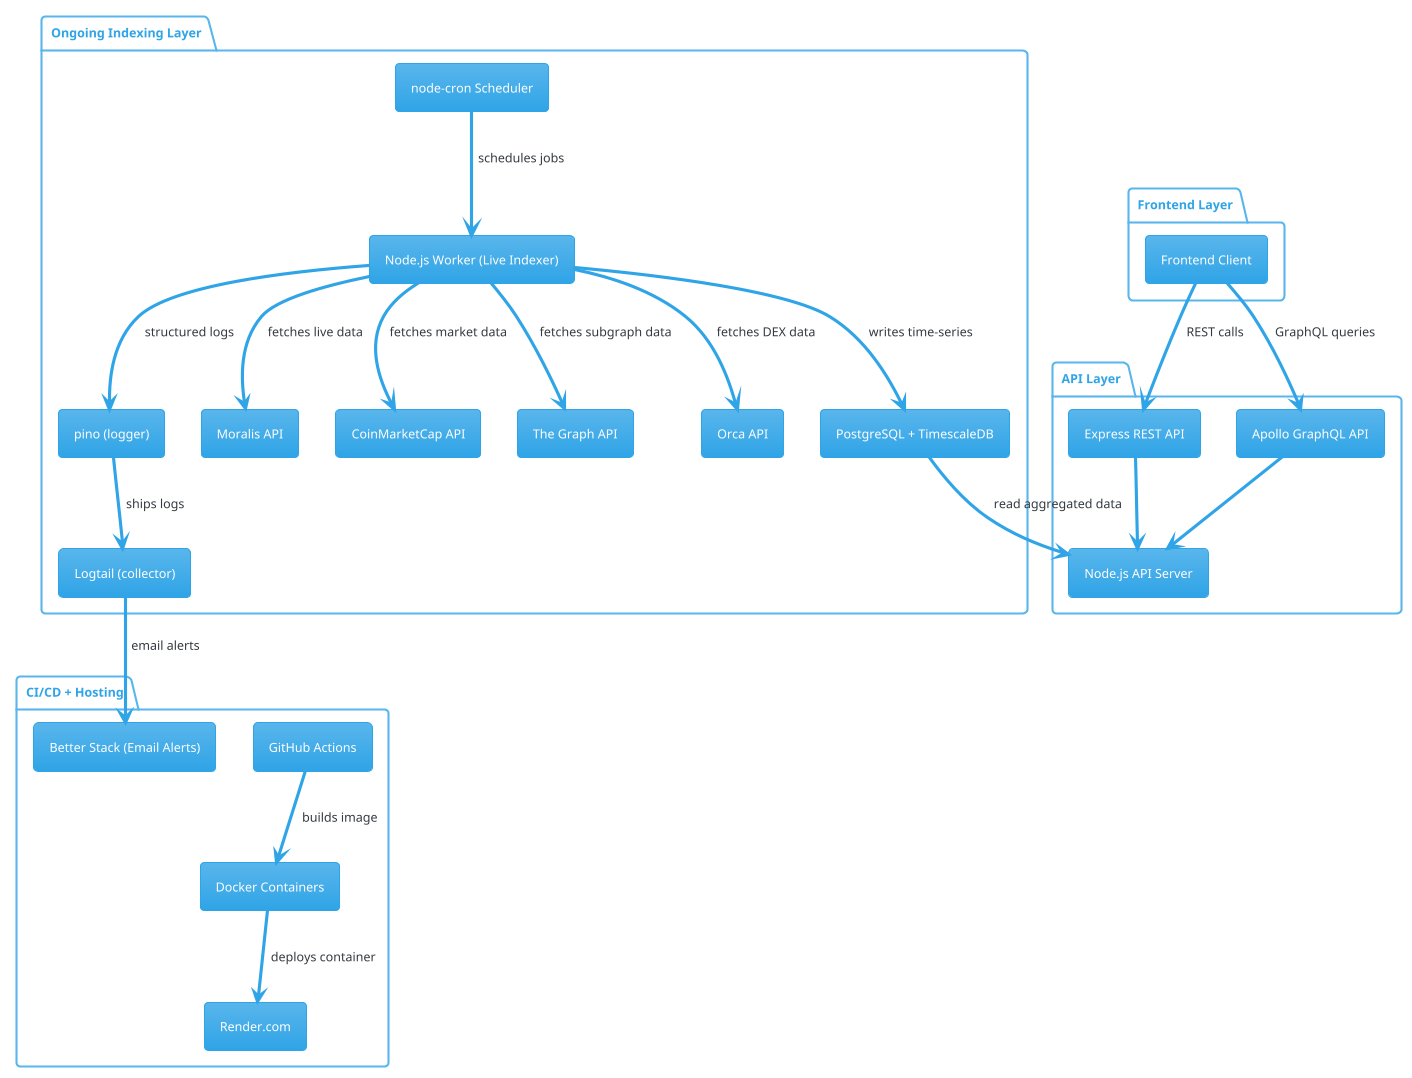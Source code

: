 @startuml
!theme cerulean
skinparam componentStyle rectangle

package "API Layer" {
  [Express REST API] as Express
  [Apollo GraphQL API] as Apollo
  [Node.js API Server] as APIServer

  Express --> APIServer
  Apollo --> APIServer
}

package "Ongoing Indexing Layer" {
  [Node.js Worker (Live Indexer)] as LiveWorker
  [node-cron Scheduler] as Cron
  [PostgreSQL + TimescaleDB] as Postgres

  [Moralis API] as Moralis
  [CoinMarketCap API] as CMC
  [The Graph API] as TheGraph
  [Orca API] as Orca

  [pino (logger)] as Pino
  [Logtail (collector)] as Logtail

  Cron --> LiveWorker : schedules jobs
  LiveWorker --> Moralis : fetches live data
  LiveWorker --> CMC : fetches market data
  LiveWorker --> TheGraph : fetches subgraph data
  LiveWorker --> Orca : fetches DEX data
  LiveWorker --> Postgres : writes time-series

  LiveWorker --> Pino : structured logs
  Pino --> Logtail : ships logs
}

Postgres --> APIServer : read aggregated data

package "Frontend Layer" {
  [Frontend Client] as FrontendClient
  FrontendClient --> Apollo : GraphQL queries
  FrontendClient --> Express : REST calls
}

package "CI/CD + Hosting" {
  [GitHub Actions] as GitHub
  [Docker Containers] as Docker
  [Render.com] as Render
  [Better Stack (Email Alerts)] as BetterStack

  GitHub --> Docker : builds image
  Docker --> Render : deploys container

  ' Show that Logtail sends email alerts via Better Stack
  Logtail --> BetterStack : email alerts
}

@enduml
